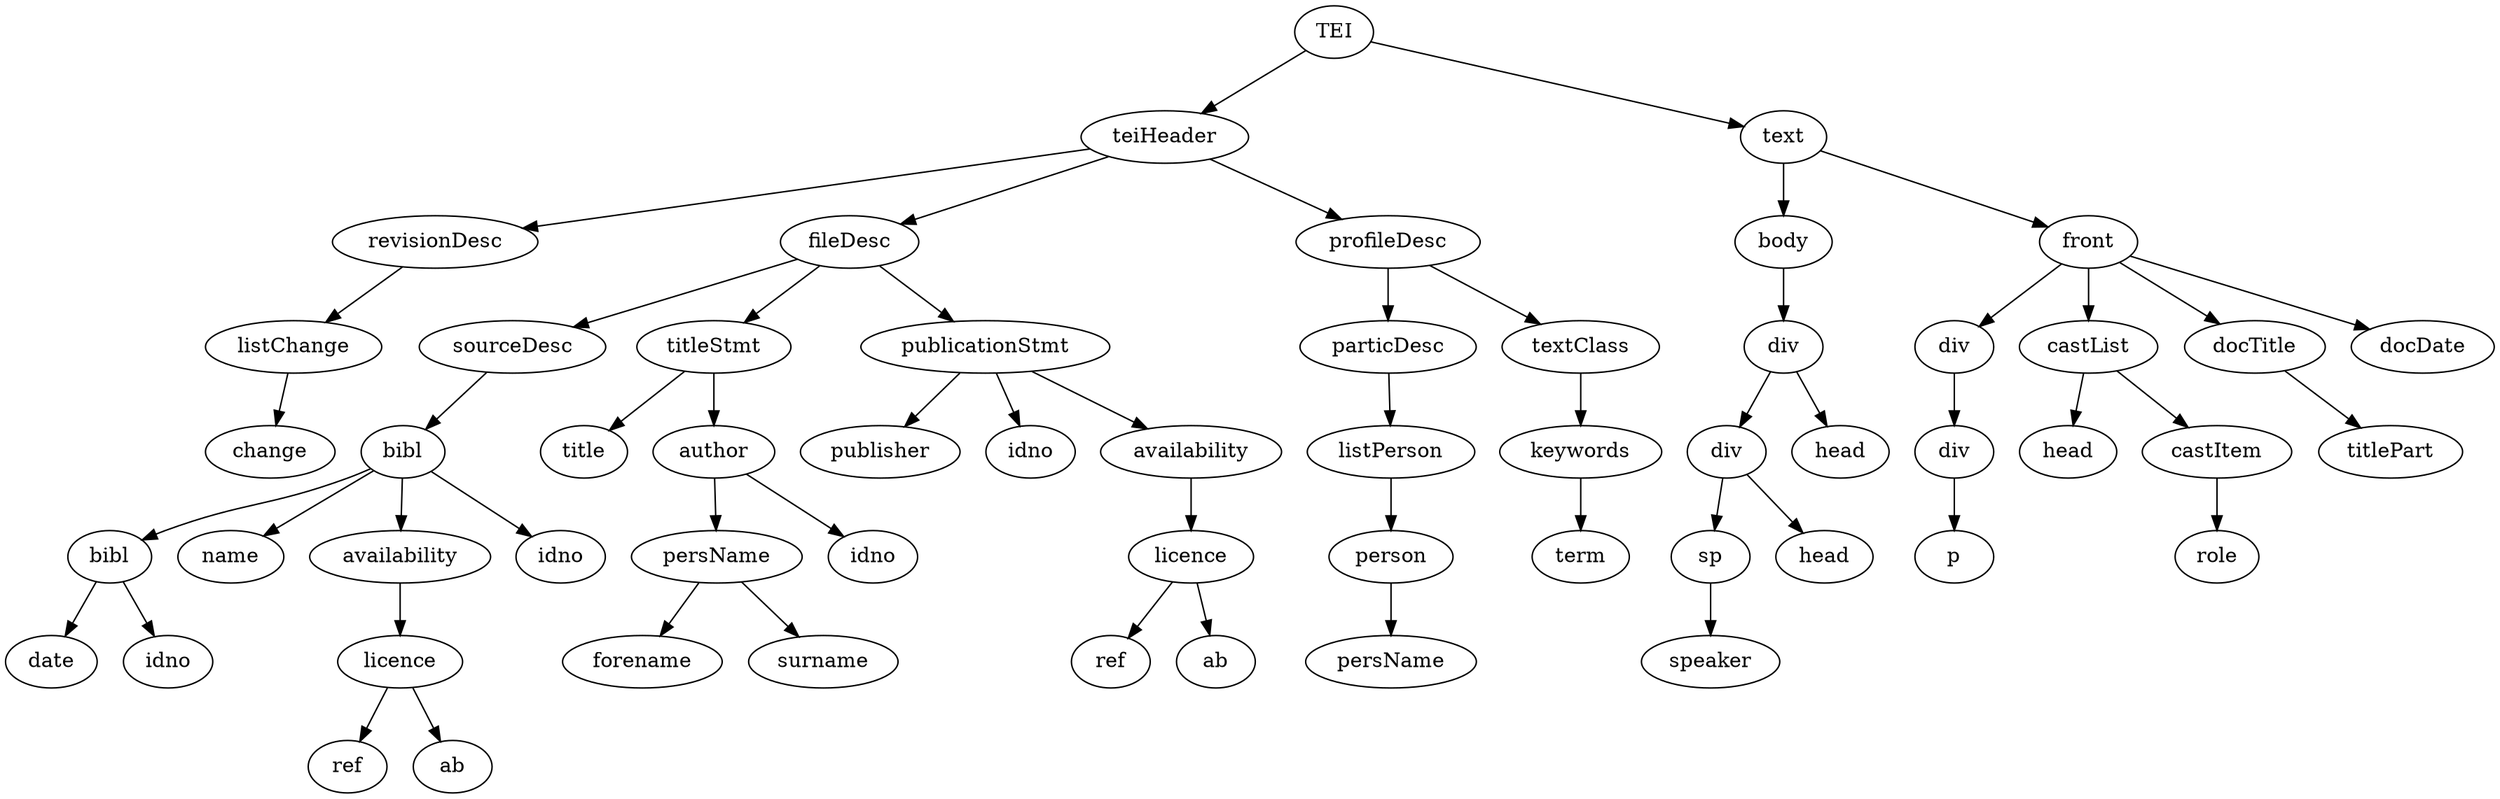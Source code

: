digraph Tree {
	"/TEI/text/front/docTitle/titlePart" [label = "titlePart"];
	"/TEI/teiHeader/profileDesc/particDesc/listPerson/person" [label = "person"];
	"/TEI/teiHeader/fileDesc/publicationStmt/publisher" [label = "publisher"];
	"/TEI/teiHeader/fileDesc/sourceDesc" [label = "sourceDesc"];
	"/TEI/teiHeader/profileDesc/textClass/keywords" [label = "keywords"];
	"/TEI/text/body/div" [label = "div"];
	"/TEI/teiHeader/fileDesc/sourceDesc/bibl/bibl" [label = "bibl"];
	"/TEI/teiHeader/profileDesc/particDesc/listPerson/person/persName" [label = "persName"];
	"/TEI/teiHeader/fileDesc/sourceDesc/bibl" [label = "bibl"];
	"/TEI/teiHeader/profileDesc/particDesc/listPerson" [label = "listPerson"];
	"/TEI/teiHeader/fileDesc/sourceDesc/bibl/bibl/date" [label = "date"];
	"/TEI/teiHeader/fileDesc/titleStmt/author/persName" [label = "persName"];
	"/TEI/text/front/div/div/p" [label = "p"];
	"/TEI/text/body" [label = "body"];
	"/TEI/teiHeader/fileDesc/publicationStmt/availability/licence/ref" [label = "ref"];
	"/TEI/teiHeader/fileDesc/sourceDesc/bibl/availability/licence" [label = "licence"];
	"/TEI/text/body/div/div/sp" [label = "sp"];
	"/TEI/teiHeader/fileDesc/titleStmt/author/persName/forename" [label = "forename"];
	"/TEI/teiHeader/profileDesc/textClass/keywords/term" [label = "term"];
	"/TEI/text/front/div/div" [label = "div"];
	"/TEI/teiHeader/profileDesc/particDesc" [label = "particDesc"];
	"/TEI/teiHeader/fileDesc/sourceDesc/bibl/bibl/idno" [label = "idno"];
	"/TEI/teiHeader/revisionDesc" [label = "revisionDesc"];
	"/TEI/teiHeader/fileDesc/sourceDesc/bibl/name" [label = "name"];
	"/TEI/teiHeader/fileDesc/titleStmt/author/persName/surname" [label = "surname"];
	"/TEI/teiHeader/profileDesc/textClass" [label = "textClass"];
	"/TEI/teiHeader/fileDesc/titleStmt" [label = "titleStmt"];
	"/TEI/teiHeader" [label = "teiHeader"];
	"/TEI/teiHeader/fileDesc/publicationStmt/availability/licence" [label = "licence"];
	"/TEI/teiHeader/revisionDesc/listChange/change" [label = "change"];
	"/TEI/text/front/castList/castItem/role" [label = "role"];
	"/TEI/text/body/div/div" [label = "div"];
	"/TEI/teiHeader/fileDesc/titleStmt/title" [label = "title"];
	"/TEI/text/body/div/div/head" [label = "head"];
	"/TEI/teiHeader/fileDesc/titleStmt/author/idno" [label = "idno"];
	"/TEI/text/front/div" [label = "div"];
	"/TEI/text/front/castList" [label = "castList"];
	"/TEI/teiHeader/fileDesc/publicationStmt/availability/licence/ab" [label = "ab"];
	"/TEI/text/body/div/div/sp/speaker" [label = "speaker"];
	"/TEI/teiHeader/fileDesc/publicationStmt" [label = "publicationStmt"];
	"/TEI/teiHeader/fileDesc/publicationStmt/idno" [label = "idno"];
	"/TEI/teiHeader/fileDesc/sourceDesc/bibl/availability" [label = "availability"];
	"/TEI/text/front" [label = "front"];
	"/TEI/text/front/docTitle" [label = "docTitle"];
	"/TEI/teiHeader/revisionDesc/listChange" [label = "listChange"];
	"/TEI/text/front/castList/head" [label = "head"];
	"/TEI/text/body/div/head" [label = "head"];
	"/TEI/teiHeader/fileDesc/titleStmt/author" [label = "author"];
	"/TEI/teiHeader/fileDesc/sourceDesc/bibl/availability/licence/ref" [label = "ref"];
	"/TEI" [label = "TEI"];
	"/TEI/teiHeader/fileDesc/sourceDesc/bibl/availability/licence/ab" [label = "ab"];
	"/TEI/teiHeader/fileDesc/publicationStmt/availability" [label = "availability"];
	"/TEI/teiHeader/fileDesc/sourceDesc/bibl/idno" [label = "idno"];
	"/TEI/text/front/docDate" [label = "docDate"];
	"/TEI/teiHeader/fileDesc" [label = "fileDesc"];
	"/TEI/teiHeader/profileDesc" [label = "profileDesc"];
	"/TEI/text" [label = "text"];
	"/TEI/text/front/castList/castItem" [label = "castItem"];
	"/TEI/teiHeader/fileDesc/titleStmt" -> "/TEI/teiHeader/fileDesc/titleStmt/title";
	"/TEI/teiHeader" -> "/TEI/teiHeader/revisionDesc";
	"/TEI/text/front" -> "/TEI/text/front/castList";
	"/TEI/text/front/castList" -> "/TEI/text/front/castList/head";
	"/TEI" -> "/TEI/text";
	"/TEI/teiHeader/fileDesc/titleStmt/author/persName" -> "/TEI/teiHeader/fileDesc/titleStmt/author/persName/forename";
	"/TEI/teiHeader/fileDesc/sourceDesc/bibl/bibl" -> "/TEI/teiHeader/fileDesc/sourceDesc/bibl/bibl/idno";
	"/TEI/teiHeader/profileDesc" -> "/TEI/teiHeader/profileDesc/particDesc";
	"/TEI/teiHeader/profileDesc" -> "/TEI/teiHeader/profileDesc/textClass";
	"/TEI/text/front" -> "/TEI/text/front/docDate";
	"/TEI/teiHeader/profileDesc/textClass/keywords" -> "/TEI/teiHeader/profileDesc/textClass/keywords/term";
	"/TEI/teiHeader/fileDesc/sourceDesc/bibl" -> "/TEI/teiHeader/fileDesc/sourceDesc/bibl/bibl";
	"/TEI/teiHeader/profileDesc/textClass" -> "/TEI/teiHeader/profileDesc/textClass/keywords";
	"/TEI/teiHeader/fileDesc" -> "/TEI/teiHeader/fileDesc/titleStmt";
	"/TEI/text/body" -> "/TEI/text/body/div";
	"/TEI/teiHeader/fileDesc/sourceDesc/bibl/availability/licence" -> "/TEI/teiHeader/fileDesc/sourceDesc/bibl/availability/licence/ref";
	"/TEI/text/body/div/div/sp" -> "/TEI/text/body/div/div/sp/speaker";
	"/TEI/teiHeader/profileDesc/particDesc" -> "/TEI/teiHeader/profileDesc/particDesc/listPerson";
	"/TEI/teiHeader/fileDesc/sourceDesc/bibl" -> "/TEI/teiHeader/fileDesc/sourceDesc/bibl/availability";
	"/TEI/text/front" -> "/TEI/text/front/docTitle";
	"/TEI/teiHeader/fileDesc/sourceDesc/bibl/bibl" -> "/TEI/teiHeader/fileDesc/sourceDesc/bibl/bibl/date";
	"/TEI/text/front/div/div" -> "/TEI/text/front/div/div/p";
	"/TEI/text/front/castList" -> "/TEI/text/front/castList/castItem";
	"/TEI/teiHeader" -> "/TEI/teiHeader/profileDesc";
	"/TEI/text/front/docTitle" -> "/TEI/text/front/docTitle/titlePart";
	"/TEI/text/body/div/div" -> "/TEI/text/body/div/div/sp";
	"/TEI/teiHeader/fileDesc/sourceDesc" -> "/TEI/teiHeader/fileDesc/sourceDesc/bibl";
	"/TEI/teiHeader/fileDesc/titleStmt/author" -> "/TEI/teiHeader/fileDesc/titleStmt/author/idno";
	"/TEI/teiHeader/profileDesc/particDesc/listPerson" -> "/TEI/teiHeader/profileDesc/particDesc/listPerson/person";
	"/TEI/teiHeader/fileDesc/publicationStmt/availability" -> "/TEI/teiHeader/fileDesc/publicationStmt/availability/licence";
	"/TEI/teiHeader/fileDesc/publicationStmt" -> "/TEI/teiHeader/fileDesc/publicationStmt/availability";
	"/TEI/teiHeader/revisionDesc/listChange" -> "/TEI/teiHeader/revisionDesc/listChange/change";
	"/TEI/text" -> "/TEI/text/body";
	"/TEI/teiHeader/fileDesc" -> "/TEI/teiHeader/fileDesc/sourceDesc";
	"/TEI/teiHeader/fileDesc/publicationStmt/availability/licence" -> "/TEI/teiHeader/fileDesc/publicationStmt/availability/licence/ab";
	"/TEI/text/body/div/div" -> "/TEI/text/body/div/div/head";
	"/TEI/teiHeader/fileDesc/sourceDesc/bibl/availability" -> "/TEI/teiHeader/fileDesc/sourceDesc/bibl/availability/licence";
	"/TEI/text/front/div" -> "/TEI/text/front/div/div";
	"/TEI/text/body/div" -> "/TEI/text/body/div/div";
	"/TEI/teiHeader/fileDesc" -> "/TEI/teiHeader/fileDesc/publicationStmt";
	"/TEI/text" -> "/TEI/text/front";
	"/TEI/teiHeader/fileDesc/sourceDesc/bibl" -> "/TEI/teiHeader/fileDesc/sourceDesc/bibl/idno";
	"/TEI/teiHeader/fileDesc/publicationStmt" -> "/TEI/teiHeader/fileDesc/publicationStmt/idno";
	"/TEI/teiHeader/fileDesc/titleStmt/author/persName" -> "/TEI/teiHeader/fileDesc/titleStmt/author/persName/surname";
	"/TEI/text/front" -> "/TEI/text/front/div";
	"/TEI/teiHeader/fileDesc/titleStmt/author" -> "/TEI/teiHeader/fileDesc/titleStmt/author/persName";
	"/TEI/teiHeader/fileDesc/publicationStmt/availability/licence" -> "/TEI/teiHeader/fileDesc/publicationStmt/availability/licence/ref";
	"/TEI/text/body/div" -> "/TEI/text/body/div/head";
	"/TEI/text/front/castList/castItem" -> "/TEI/text/front/castList/castItem/role";
	"/TEI/teiHeader" -> "/TEI/teiHeader/fileDesc";
	"/TEI" -> "/TEI/teiHeader";
	"/TEI/teiHeader/fileDesc/sourceDesc/bibl" -> "/TEI/teiHeader/fileDesc/sourceDesc/bibl/name";
	"/TEI/teiHeader/fileDesc/sourceDesc/bibl/availability/licence" -> "/TEI/teiHeader/fileDesc/sourceDesc/bibl/availability/licence/ab";
	"/TEI/teiHeader/fileDesc/titleStmt" -> "/TEI/teiHeader/fileDesc/titleStmt/author";
	"/TEI/teiHeader/fileDesc/publicationStmt" -> "/TEI/teiHeader/fileDesc/publicationStmt/publisher";
	"/TEI/teiHeader/profileDesc/particDesc/listPerson/person" -> "/TEI/teiHeader/profileDesc/particDesc/listPerson/person/persName";
	"/TEI/teiHeader/revisionDesc" -> "/TEI/teiHeader/revisionDesc/listChange";
}
